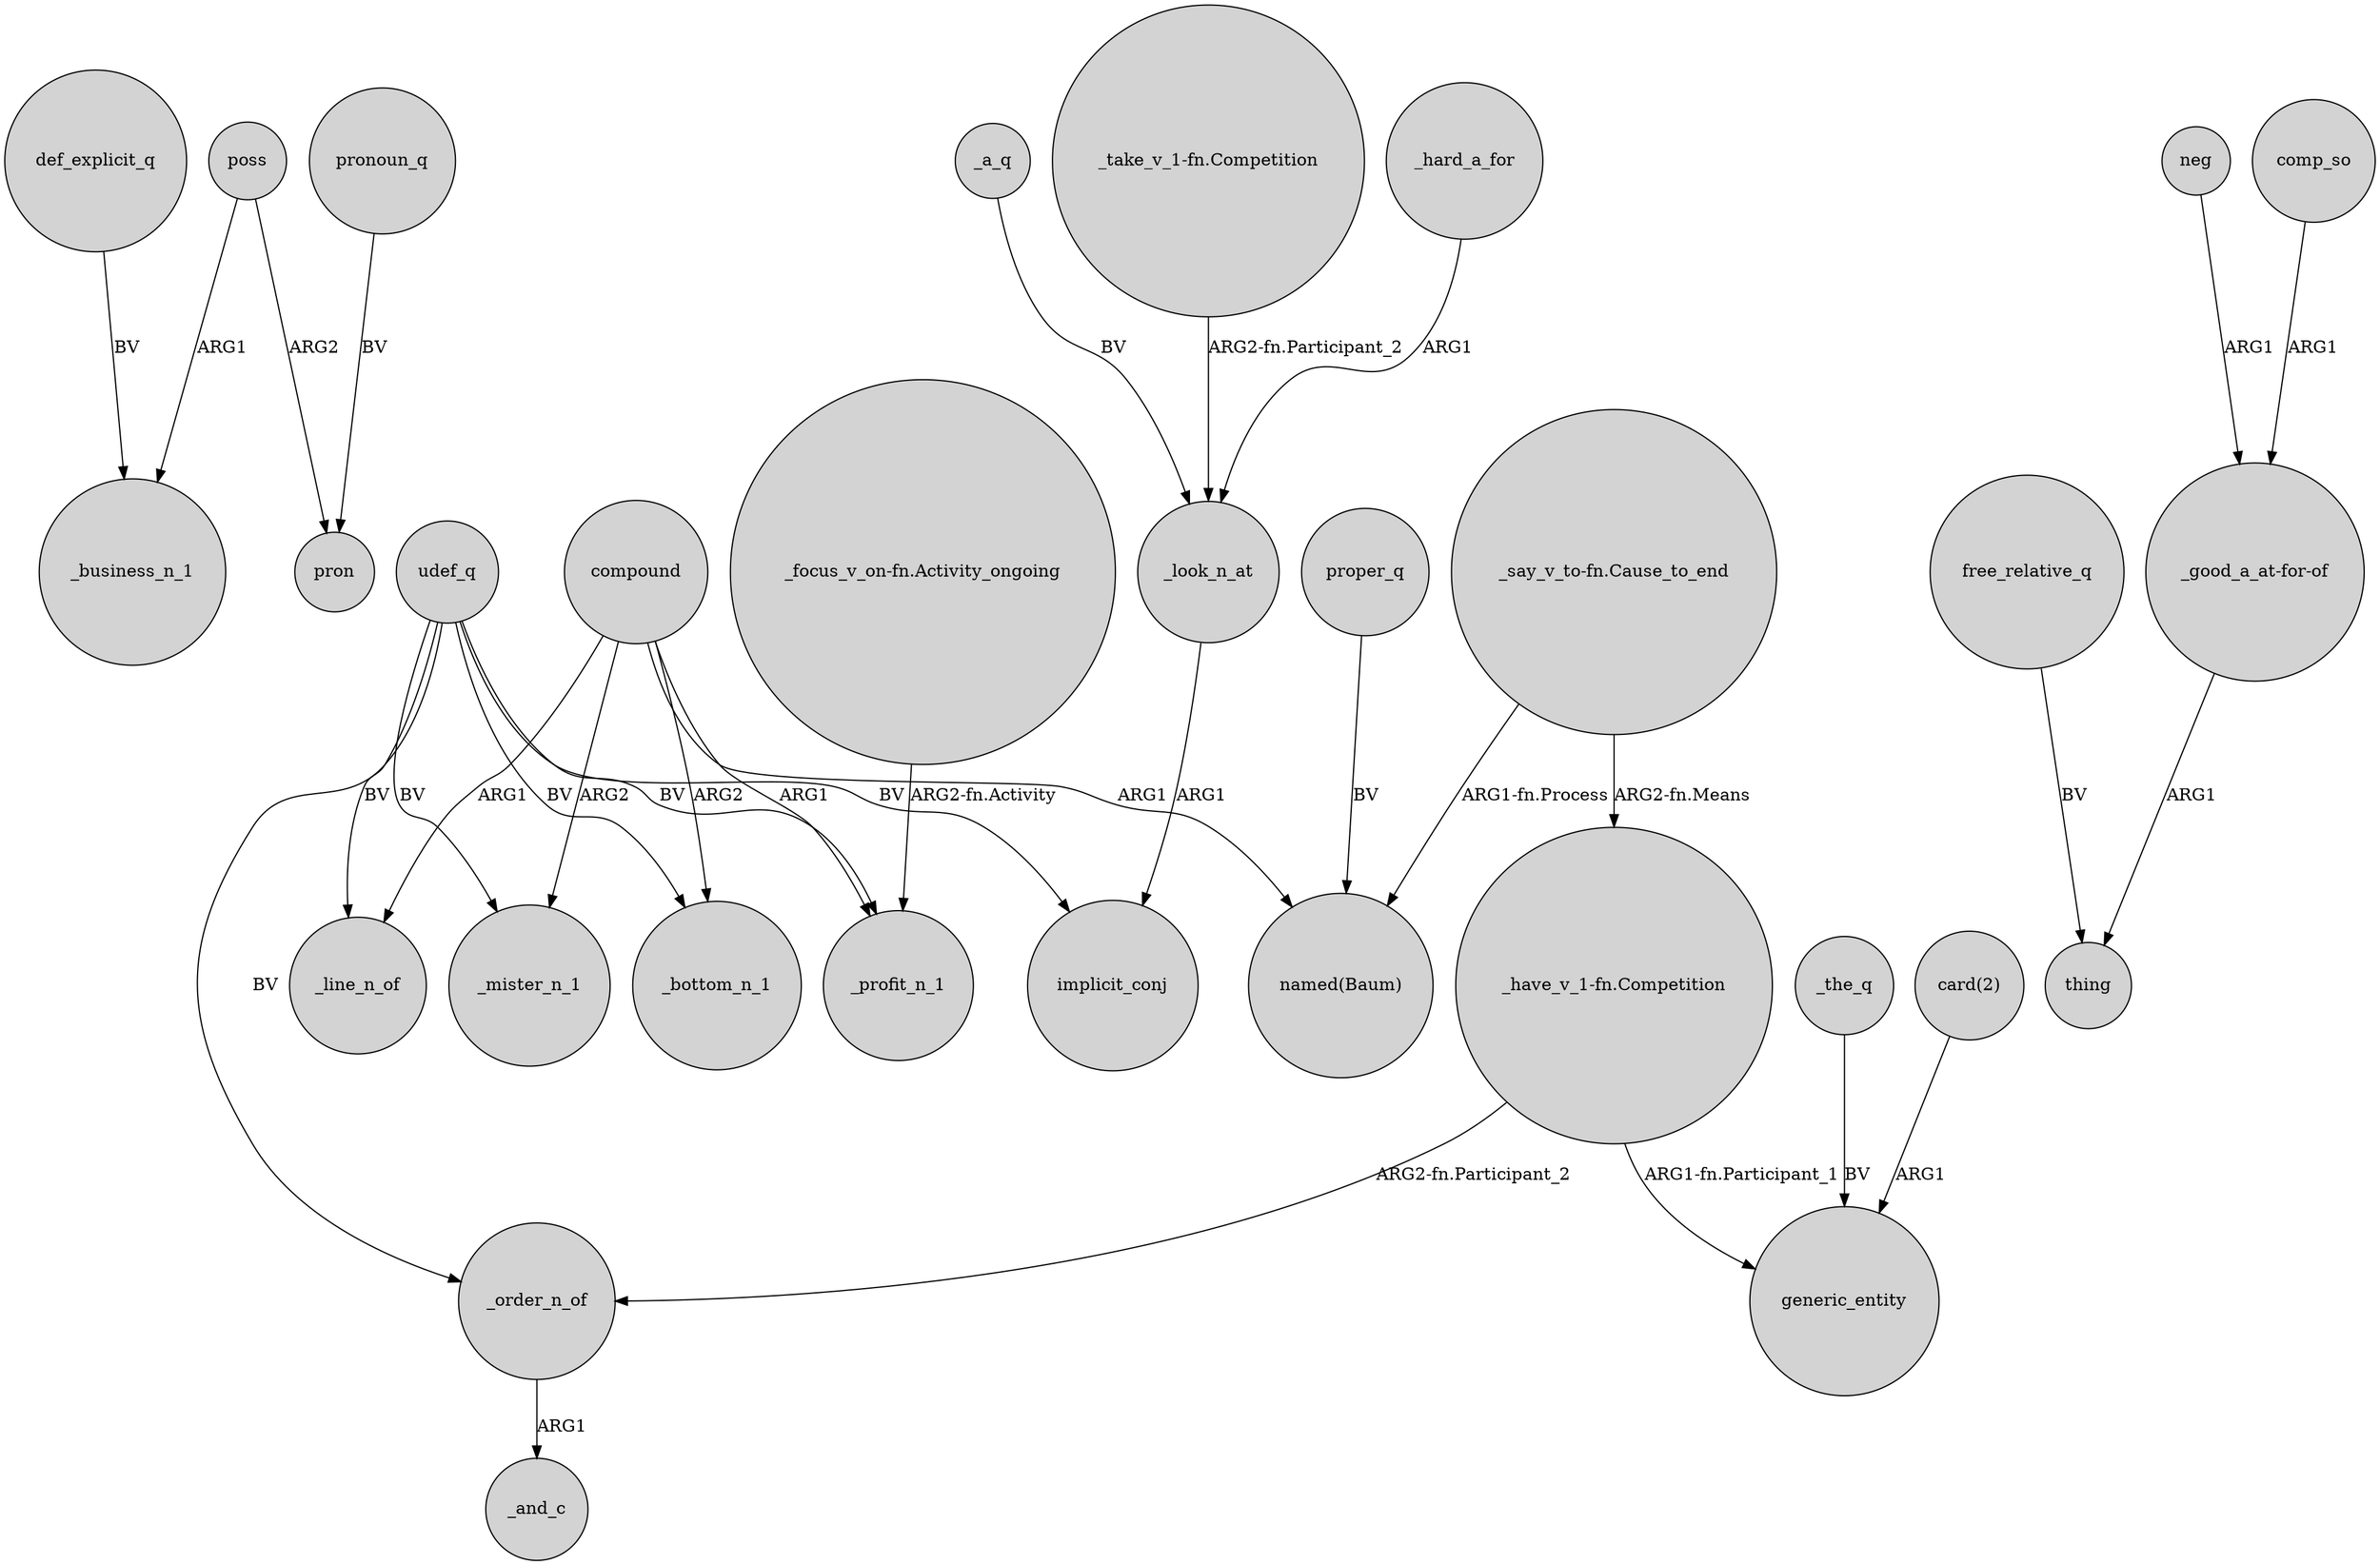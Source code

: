 digraph {
	node [shape=circle style=filled]
	def_explicit_q -> _business_n_1 [label=BV]
	compound -> _mister_n_1 [label=ARG2]
	poss -> _business_n_1 [label=ARG1]
	udef_q -> _line_n_of [label=BV]
	"_good_a_at-for-of" -> thing [label=ARG1]
	proper_q -> "named(Baum)" [label=BV]
	udef_q -> _order_n_of [label=BV]
	udef_q -> _profit_n_1 [label=BV]
	compound -> _bottom_n_1 [label=ARG2]
	udef_q -> _mister_n_1 [label=BV]
	neg -> "_good_a_at-for-of" [label=ARG1]
	"_say_v_to-fn.Cause_to_end" -> "named(Baum)" [label="ARG1-fn.Process"]
	free_relative_q -> thing [label=BV]
	comp_so -> "_good_a_at-for-of" [label=ARG1]
	pronoun_q -> pron [label=BV]
	compound -> _line_n_of [label=ARG1]
	poss -> pron [label=ARG2]
	udef_q -> _bottom_n_1 [label=BV]
	compound -> "named(Baum)" [label=ARG1]
	compound -> _profit_n_1 [label=ARG1]
	_the_q -> generic_entity [label=BV]
	"_have_v_1-fn.Competition" -> generic_entity [label="ARG1-fn.Participant_1"]
	"_focus_v_on-fn.Activity_ongoing" -> _profit_n_1 [label="ARG2-fn.Activity"]
	_order_n_of -> _and_c [label=ARG1]
	_a_q -> _look_n_at [label=BV]
	"card(2)" -> generic_entity [label=ARG1]
	"_take_v_1-fn.Competition" -> _look_n_at [label="ARG2-fn.Participant_2"]
	_hard_a_for -> _look_n_at [label=ARG1]
	"_have_v_1-fn.Competition" -> _order_n_of [label="ARG2-fn.Participant_2"]
	"_say_v_to-fn.Cause_to_end" -> "_have_v_1-fn.Competition" [label="ARG2-fn.Means"]
	udef_q -> implicit_conj [label=BV]
	_look_n_at -> implicit_conj [label=ARG1]
}

